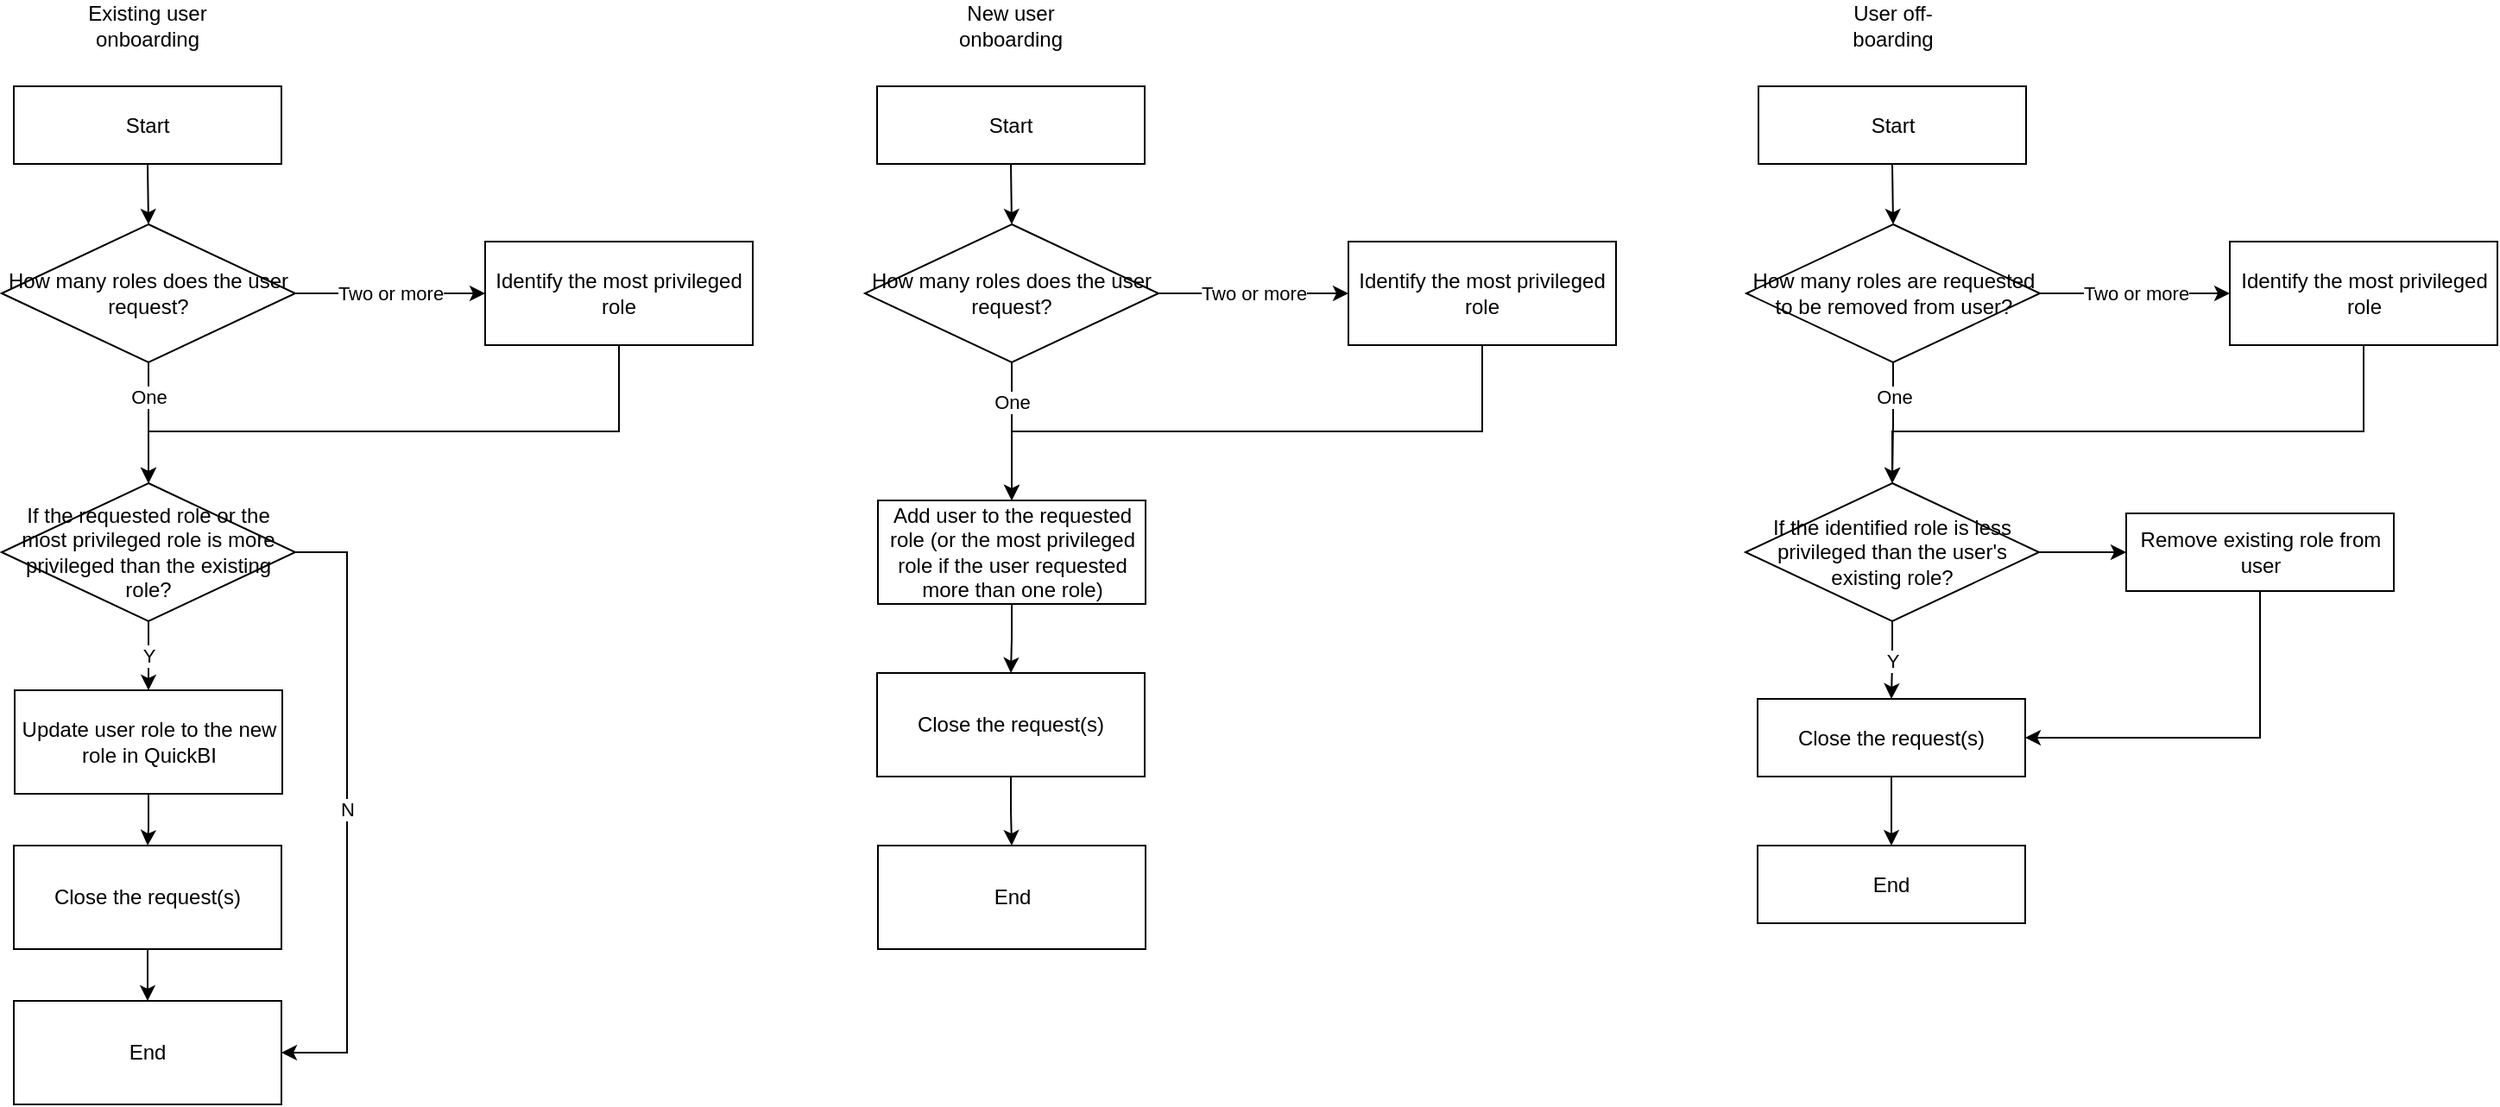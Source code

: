 <mxfile version="21.0.10" type="github">
  <diagram id="xGa5VK5buWBXCOUlBe-7" name="Page-1">
    <mxGraphModel dx="1135" dy="2135" grid="1" gridSize="10" guides="1" tooltips="1" connect="1" arrows="1" fold="1" page="1" pageScale="1" pageWidth="850" pageHeight="1100" math="0" shadow="0">
      <root>
        <mxCell id="0" />
        <mxCell id="1" parent="0" />
        <mxCell id="dJkEzZFMhuIuKuouhyB1-19" style="edgeStyle=orthogonalEdgeStyle;rounded=0;orthogonalLoop=1;jettySize=auto;html=1;exitX=0.5;exitY=1;exitDx=0;exitDy=0;entryX=0.5;entryY=0;entryDx=0;entryDy=0;" edge="1" parent="1" source="dJkEzZFMhuIuKuouhyB1-20" target="dJkEzZFMhuIuKuouhyB1-58">
          <mxGeometry relative="1" as="geometry">
            <mxPoint x="974.5" y="-910" as="targetPoint" />
          </mxGeometry>
        </mxCell>
        <mxCell id="dJkEzZFMhuIuKuouhyB1-20" value="Start" style="rounded=0;whiteSpace=wrap;html=1;" vertex="1" parent="1">
          <mxGeometry x="897" y="-1000" width="155" height="45" as="geometry" />
        </mxCell>
        <mxCell id="dJkEzZFMhuIuKuouhyB1-21" value="Y" style="edgeStyle=orthogonalEdgeStyle;rounded=0;orthogonalLoop=1;jettySize=auto;html=1;" edge="1" parent="1" source="dJkEzZFMhuIuKuouhyB1-25" target="dJkEzZFMhuIuKuouhyB1-23">
          <mxGeometry relative="1" as="geometry" />
        </mxCell>
        <mxCell id="dJkEzZFMhuIuKuouhyB1-28" value="" style="edgeStyle=orthogonalEdgeStyle;rounded=0;orthogonalLoop=1;jettySize=auto;html=1;" edge="1" parent="1" source="dJkEzZFMhuIuKuouhyB1-23" target="dJkEzZFMhuIuKuouhyB1-27">
          <mxGeometry relative="1" as="geometry" />
        </mxCell>
        <mxCell id="dJkEzZFMhuIuKuouhyB1-23" value="Update user role to the new role in QuickBI" style="whiteSpace=wrap;html=1;rounded=0;" vertex="1" parent="1">
          <mxGeometry x="897.5" y="-650" width="155" height="60" as="geometry" />
        </mxCell>
        <mxCell id="dJkEzZFMhuIuKuouhyB1-24" value="Existing user onboarding" style="text;html=1;strokeColor=none;fillColor=none;align=center;verticalAlign=middle;whiteSpace=wrap;rounded=0;" vertex="1" parent="1">
          <mxGeometry x="932" y="-1050" width="85" height="30" as="geometry" />
        </mxCell>
        <mxCell id="dJkEzZFMhuIuKuouhyB1-26" value="One" style="edgeStyle=orthogonalEdgeStyle;rounded=0;orthogonalLoop=1;jettySize=auto;html=1;exitX=0.5;exitY=1;exitDx=0;exitDy=0;" edge="1" parent="1" source="dJkEzZFMhuIuKuouhyB1-58" target="dJkEzZFMhuIuKuouhyB1-25">
          <mxGeometry x="-0.429" relative="1" as="geometry">
            <mxPoint x="974.5" y="-850" as="sourcePoint" />
            <mxPoint x="975" y="-690" as="targetPoint" />
            <mxPoint as="offset" />
          </mxGeometry>
        </mxCell>
        <mxCell id="dJkEzZFMhuIuKuouhyB1-29" value="N" style="edgeStyle=orthogonalEdgeStyle;rounded=0;orthogonalLoop=1;jettySize=auto;html=1;exitX=1;exitY=0.5;exitDx=0;exitDy=0;entryX=1;entryY=0.5;entryDx=0;entryDy=0;" edge="1" parent="1" source="dJkEzZFMhuIuKuouhyB1-25" target="dJkEzZFMhuIuKuouhyB1-62">
          <mxGeometry relative="1" as="geometry">
            <Array as="points">
              <mxPoint x="1090" y="-730" />
              <mxPoint x="1090" y="-440" />
            </Array>
          </mxGeometry>
        </mxCell>
        <mxCell id="dJkEzZFMhuIuKuouhyB1-25" value="If the requested role or the most privileged role is more privileged than the existing role?" style="rhombus;whiteSpace=wrap;html=1;" vertex="1" parent="1">
          <mxGeometry x="890" y="-770" width="170" height="80" as="geometry" />
        </mxCell>
        <mxCell id="dJkEzZFMhuIuKuouhyB1-63" value="" style="edgeStyle=orthogonalEdgeStyle;rounded=0;orthogonalLoop=1;jettySize=auto;html=1;" edge="1" parent="1" source="dJkEzZFMhuIuKuouhyB1-27" target="dJkEzZFMhuIuKuouhyB1-62">
          <mxGeometry relative="1" as="geometry" />
        </mxCell>
        <mxCell id="dJkEzZFMhuIuKuouhyB1-27" value="Close the request(s)" style="whiteSpace=wrap;html=1;rounded=0;" vertex="1" parent="1">
          <mxGeometry x="897" y="-560" width="155" height="60" as="geometry" />
        </mxCell>
        <mxCell id="dJkEzZFMhuIuKuouhyB1-60" value="Two or more" style="edgeStyle=orthogonalEdgeStyle;rounded=0;orthogonalLoop=1;jettySize=auto;html=1;" edge="1" parent="1" source="dJkEzZFMhuIuKuouhyB1-58" target="dJkEzZFMhuIuKuouhyB1-59">
          <mxGeometry relative="1" as="geometry" />
        </mxCell>
        <mxCell id="dJkEzZFMhuIuKuouhyB1-58" value="How many roles does the user request?" style="rhombus;whiteSpace=wrap;html=1;" vertex="1" parent="1">
          <mxGeometry x="890" y="-920" width="170" height="80" as="geometry" />
        </mxCell>
        <mxCell id="dJkEzZFMhuIuKuouhyB1-61" style="edgeStyle=orthogonalEdgeStyle;rounded=0;orthogonalLoop=1;jettySize=auto;html=1;exitX=0.5;exitY=1;exitDx=0;exitDy=0;entryX=0.5;entryY=0;entryDx=0;entryDy=0;" edge="1" parent="1" source="dJkEzZFMhuIuKuouhyB1-59" target="dJkEzZFMhuIuKuouhyB1-25">
          <mxGeometry relative="1" as="geometry">
            <Array as="points">
              <mxPoint x="1248" y="-800" />
              <mxPoint x="975" y="-800" />
            </Array>
          </mxGeometry>
        </mxCell>
        <mxCell id="dJkEzZFMhuIuKuouhyB1-59" value="Identify the most privileged role" style="whiteSpace=wrap;html=1;rounded=0;" vertex="1" parent="1">
          <mxGeometry x="1170" y="-910" width="155" height="60" as="geometry" />
        </mxCell>
        <mxCell id="dJkEzZFMhuIuKuouhyB1-62" value="End" style="whiteSpace=wrap;html=1;rounded=0;" vertex="1" parent="1">
          <mxGeometry x="897" y="-470" width="155" height="60" as="geometry" />
        </mxCell>
        <mxCell id="dJkEzZFMhuIuKuouhyB1-64" style="edgeStyle=orthogonalEdgeStyle;rounded=0;orthogonalLoop=1;jettySize=auto;html=1;exitX=0.5;exitY=1;exitDx=0;exitDy=0;entryX=0.5;entryY=0;entryDx=0;entryDy=0;" edge="1" parent="1" source="dJkEzZFMhuIuKuouhyB1-65" target="dJkEzZFMhuIuKuouhyB1-76">
          <mxGeometry relative="1" as="geometry">
            <mxPoint x="1474.5" y="-910" as="targetPoint" />
          </mxGeometry>
        </mxCell>
        <mxCell id="dJkEzZFMhuIuKuouhyB1-65" value="Start" style="rounded=0;whiteSpace=wrap;html=1;" vertex="1" parent="1">
          <mxGeometry x="1397" y="-1000" width="155" height="45" as="geometry" />
        </mxCell>
        <mxCell id="dJkEzZFMhuIuKuouhyB1-80" value="" style="edgeStyle=orthogonalEdgeStyle;rounded=0;orthogonalLoop=1;jettySize=auto;html=1;" edge="1" parent="1" source="dJkEzZFMhuIuKuouhyB1-68" target="dJkEzZFMhuIuKuouhyB1-79">
          <mxGeometry relative="1" as="geometry" />
        </mxCell>
        <mxCell id="dJkEzZFMhuIuKuouhyB1-68" value="Add user to the requested role (or the most privileged role if the user requested more than one role)" style="whiteSpace=wrap;html=1;rounded=0;" vertex="1" parent="1">
          <mxGeometry x="1397.5" y="-760" width="155" height="60" as="geometry" />
        </mxCell>
        <mxCell id="dJkEzZFMhuIuKuouhyB1-69" value="New user onboarding" style="text;html=1;strokeColor=none;fillColor=none;align=center;verticalAlign=middle;whiteSpace=wrap;rounded=0;" vertex="1" parent="1">
          <mxGeometry x="1432" y="-1050" width="85" height="30" as="geometry" />
        </mxCell>
        <mxCell id="dJkEzZFMhuIuKuouhyB1-70" value="One" style="edgeStyle=orthogonalEdgeStyle;rounded=0;orthogonalLoop=1;jettySize=auto;html=1;exitX=0.5;exitY=1;exitDx=0;exitDy=0;entryX=0.5;entryY=0;entryDx=0;entryDy=0;" edge="1" parent="1" source="dJkEzZFMhuIuKuouhyB1-76" target="dJkEzZFMhuIuKuouhyB1-68">
          <mxGeometry x="-0.429" relative="1" as="geometry">
            <mxPoint x="1474.5" y="-850" as="sourcePoint" />
            <mxPoint x="1475" y="-770" as="targetPoint" />
            <mxPoint as="offset" />
          </mxGeometry>
        </mxCell>
        <mxCell id="dJkEzZFMhuIuKuouhyB1-75" value="Two or more" style="edgeStyle=orthogonalEdgeStyle;rounded=0;orthogonalLoop=1;jettySize=auto;html=1;" edge="1" parent="1" source="dJkEzZFMhuIuKuouhyB1-76" target="dJkEzZFMhuIuKuouhyB1-78">
          <mxGeometry relative="1" as="geometry" />
        </mxCell>
        <mxCell id="dJkEzZFMhuIuKuouhyB1-76" value="How many roles does the user request?" style="rhombus;whiteSpace=wrap;html=1;" vertex="1" parent="1">
          <mxGeometry x="1390" y="-920" width="170" height="80" as="geometry" />
        </mxCell>
        <mxCell id="dJkEzZFMhuIuKuouhyB1-77" style="edgeStyle=orthogonalEdgeStyle;rounded=0;orthogonalLoop=1;jettySize=auto;html=1;exitX=0.5;exitY=1;exitDx=0;exitDy=0;entryX=0.5;entryY=0;entryDx=0;entryDy=0;" edge="1" parent="1" source="dJkEzZFMhuIuKuouhyB1-78" target="dJkEzZFMhuIuKuouhyB1-68">
          <mxGeometry relative="1" as="geometry">
            <Array as="points">
              <mxPoint x="1748" y="-800" />
              <mxPoint x="1475" y="-800" />
            </Array>
            <mxPoint x="1475" y="-770" as="targetPoint" />
          </mxGeometry>
        </mxCell>
        <mxCell id="dJkEzZFMhuIuKuouhyB1-78" value="Identify the most privileged role" style="whiteSpace=wrap;html=1;rounded=0;" vertex="1" parent="1">
          <mxGeometry x="1670" y="-910" width="155" height="60" as="geometry" />
        </mxCell>
        <mxCell id="dJkEzZFMhuIuKuouhyB1-82" value="" style="edgeStyle=orthogonalEdgeStyle;rounded=0;orthogonalLoop=1;jettySize=auto;html=1;" edge="1" parent="1" source="dJkEzZFMhuIuKuouhyB1-79" target="dJkEzZFMhuIuKuouhyB1-81">
          <mxGeometry relative="1" as="geometry" />
        </mxCell>
        <mxCell id="dJkEzZFMhuIuKuouhyB1-79" value="Close the request(s)" style="whiteSpace=wrap;html=1;rounded=0;" vertex="1" parent="1">
          <mxGeometry x="1397" y="-660" width="155" height="60" as="geometry" />
        </mxCell>
        <mxCell id="dJkEzZFMhuIuKuouhyB1-81" value="End" style="whiteSpace=wrap;html=1;rounded=0;" vertex="1" parent="1">
          <mxGeometry x="1397.5" y="-560" width="155" height="60" as="geometry" />
        </mxCell>
        <mxCell id="dJkEzZFMhuIuKuouhyB1-83" style="edgeStyle=orthogonalEdgeStyle;rounded=0;orthogonalLoop=1;jettySize=auto;html=1;exitX=0.5;exitY=1;exitDx=0;exitDy=0;entryX=0.5;entryY=0;entryDx=0;entryDy=0;" edge="1" parent="1" source="dJkEzZFMhuIuKuouhyB1-84" target="dJkEzZFMhuIuKuouhyB1-90">
          <mxGeometry relative="1" as="geometry">
            <mxPoint x="1985" y="-910" as="targetPoint" />
          </mxGeometry>
        </mxCell>
        <mxCell id="dJkEzZFMhuIuKuouhyB1-84" value="Start" style="rounded=0;whiteSpace=wrap;html=1;" vertex="1" parent="1">
          <mxGeometry x="1907.5" y="-1000" width="155" height="45" as="geometry" />
        </mxCell>
        <mxCell id="dJkEzZFMhuIuKuouhyB1-87" value="User off-boarding" style="text;html=1;strokeColor=none;fillColor=none;align=center;verticalAlign=middle;whiteSpace=wrap;rounded=0;" vertex="1" parent="1">
          <mxGeometry x="1942.5" y="-1050" width="85" height="30" as="geometry" />
        </mxCell>
        <mxCell id="dJkEzZFMhuIuKuouhyB1-88" value="One" style="edgeStyle=orthogonalEdgeStyle;rounded=0;orthogonalLoop=1;jettySize=auto;html=1;exitX=0.5;exitY=1;exitDx=0;exitDy=0;entryX=0.5;entryY=0;entryDx=0;entryDy=0;" edge="1" parent="1" source="dJkEzZFMhuIuKuouhyB1-90" target="dJkEzZFMhuIuKuouhyB1-96">
          <mxGeometry x="-0.429" relative="1" as="geometry">
            <mxPoint x="1985" y="-850" as="sourcePoint" />
            <mxPoint x="1985.5" y="-760" as="targetPoint" />
            <mxPoint as="offset" />
          </mxGeometry>
        </mxCell>
        <mxCell id="dJkEzZFMhuIuKuouhyB1-89" value="Two or more" style="edgeStyle=orthogonalEdgeStyle;rounded=0;orthogonalLoop=1;jettySize=auto;html=1;" edge="1" parent="1" source="dJkEzZFMhuIuKuouhyB1-90" target="dJkEzZFMhuIuKuouhyB1-92">
          <mxGeometry relative="1" as="geometry" />
        </mxCell>
        <mxCell id="dJkEzZFMhuIuKuouhyB1-90" value="How many roles are requested to be removed from user?" style="rhombus;whiteSpace=wrap;html=1;" vertex="1" parent="1">
          <mxGeometry x="1900.5" y="-920" width="170" height="80" as="geometry" />
        </mxCell>
        <mxCell id="dJkEzZFMhuIuKuouhyB1-91" style="edgeStyle=orthogonalEdgeStyle;rounded=0;orthogonalLoop=1;jettySize=auto;html=1;exitX=0.5;exitY=1;exitDx=0;exitDy=0;entryX=0.5;entryY=0;entryDx=0;entryDy=0;" edge="1" parent="1" source="dJkEzZFMhuIuKuouhyB1-92" target="dJkEzZFMhuIuKuouhyB1-96">
          <mxGeometry relative="1" as="geometry">
            <Array as="points">
              <mxPoint x="2257.5" y="-800" />
              <mxPoint x="1985.5" y="-800" />
            </Array>
            <mxPoint x="1985.5" y="-760" as="targetPoint" />
          </mxGeometry>
        </mxCell>
        <mxCell id="dJkEzZFMhuIuKuouhyB1-92" value="Identify the most privileged role" style="whiteSpace=wrap;html=1;rounded=0;" vertex="1" parent="1">
          <mxGeometry x="2180.5" y="-910" width="155" height="60" as="geometry" />
        </mxCell>
        <mxCell id="dJkEzZFMhuIuKuouhyB1-98" value="Y" style="edgeStyle=orthogonalEdgeStyle;rounded=0;orthogonalLoop=1;jettySize=auto;html=1;entryX=0.5;entryY=0;entryDx=0;entryDy=0;" edge="1" parent="1" source="dJkEzZFMhuIuKuouhyB1-96" target="dJkEzZFMhuIuKuouhyB1-99">
          <mxGeometry relative="1" as="geometry">
            <mxPoint x="1985" y="-600" as="targetPoint" />
          </mxGeometry>
        </mxCell>
        <mxCell id="dJkEzZFMhuIuKuouhyB1-103" value="" style="edgeStyle=orthogonalEdgeStyle;rounded=0;orthogonalLoop=1;jettySize=auto;html=1;" edge="1" parent="1" source="dJkEzZFMhuIuKuouhyB1-96" target="dJkEzZFMhuIuKuouhyB1-102">
          <mxGeometry relative="1" as="geometry" />
        </mxCell>
        <mxCell id="dJkEzZFMhuIuKuouhyB1-96" value="If the identified role is less privileged than the user&#39;s existing role?" style="rhombus;whiteSpace=wrap;html=1;" vertex="1" parent="1">
          <mxGeometry x="1900" y="-770" width="170" height="80" as="geometry" />
        </mxCell>
        <mxCell id="dJkEzZFMhuIuKuouhyB1-101" value="" style="edgeStyle=orthogonalEdgeStyle;rounded=0;orthogonalLoop=1;jettySize=auto;html=1;" edge="1" parent="1" source="dJkEzZFMhuIuKuouhyB1-99" target="dJkEzZFMhuIuKuouhyB1-100">
          <mxGeometry relative="1" as="geometry" />
        </mxCell>
        <mxCell id="dJkEzZFMhuIuKuouhyB1-99" value="Close the request(s)" style="rounded=0;whiteSpace=wrap;html=1;" vertex="1" parent="1">
          <mxGeometry x="1907" y="-645" width="155" height="45" as="geometry" />
        </mxCell>
        <mxCell id="dJkEzZFMhuIuKuouhyB1-100" value="End" style="rounded=0;whiteSpace=wrap;html=1;" vertex="1" parent="1">
          <mxGeometry x="1907" y="-560" width="155" height="45" as="geometry" />
        </mxCell>
        <mxCell id="dJkEzZFMhuIuKuouhyB1-104" style="edgeStyle=orthogonalEdgeStyle;rounded=0;orthogonalLoop=1;jettySize=auto;html=1;exitX=0.5;exitY=1;exitDx=0;exitDy=0;entryX=1;entryY=0.5;entryDx=0;entryDy=0;" edge="1" parent="1" source="dJkEzZFMhuIuKuouhyB1-102" target="dJkEzZFMhuIuKuouhyB1-99">
          <mxGeometry relative="1" as="geometry" />
        </mxCell>
        <mxCell id="dJkEzZFMhuIuKuouhyB1-102" value="Remove existing role from user" style="rounded=0;whiteSpace=wrap;html=1;" vertex="1" parent="1">
          <mxGeometry x="2120.5" y="-752.5" width="155" height="45" as="geometry" />
        </mxCell>
      </root>
    </mxGraphModel>
  </diagram>
</mxfile>

